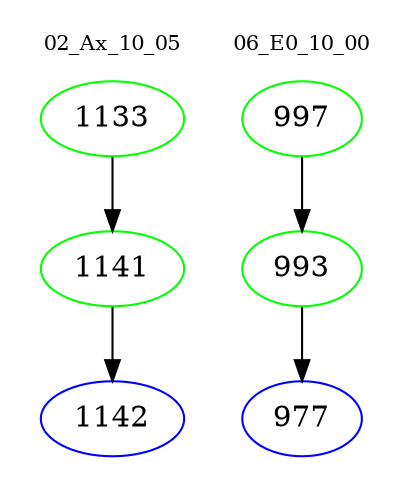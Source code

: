 digraph{
subgraph cluster_0 {
color = white
label = "02_Ax_10_05";
fontsize=10;
T0_1133 [label="1133", color="green"]
T0_1133 -> T0_1141 [color="black"]
T0_1141 [label="1141", color="green"]
T0_1141 -> T0_1142 [color="black"]
T0_1142 [label="1142", color="blue"]
}
subgraph cluster_1 {
color = white
label = "06_E0_10_00";
fontsize=10;
T1_997 [label="997", color="green"]
T1_997 -> T1_993 [color="black"]
T1_993 [label="993", color="green"]
T1_993 -> T1_977 [color="black"]
T1_977 [label="977", color="blue"]
}
}
